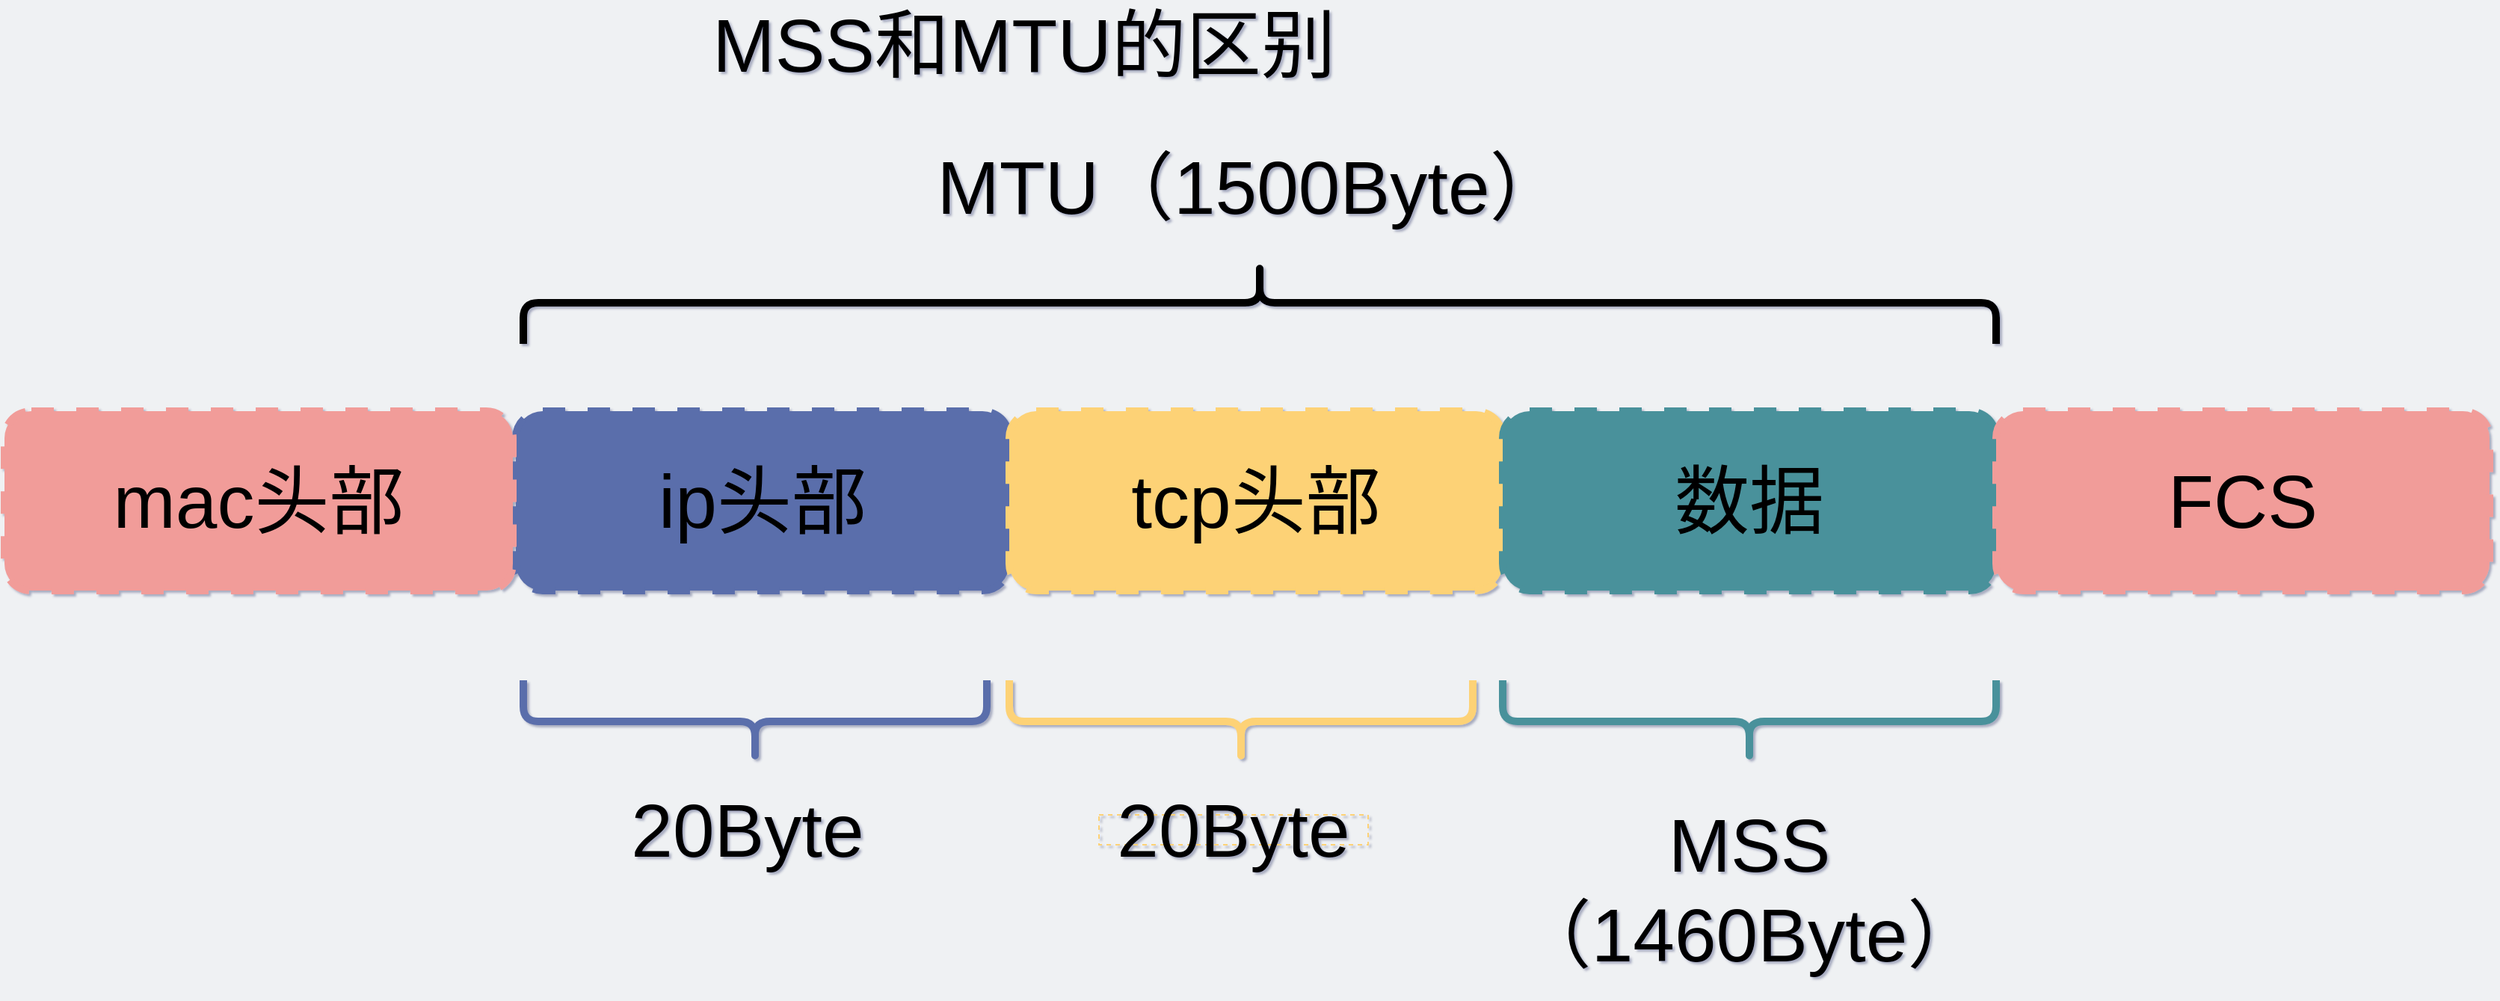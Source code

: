 <mxfile version="20.6.0" type="github">
  <diagram id="3228e29e-7158-1315-38df-8450db1d8a1d" name="Page-1">
    <mxGraphModel dx="1448" dy="1775" grid="0" gridSize="10" guides="1" tooltips="1" connect="1" arrows="1" fold="1" page="1" pageScale="1" pageWidth="1500" pageHeight="800" background="#eff1f3" math="0" shadow="1">
      <root>
        <mxCell id="0" />
        <mxCell id="1" parent="0" />
        <mxCell id="7JEHl0EdUxoz4Z7pDytS-9" value="&lt;font style=&quot;font-size: 50px&quot;&gt;ip头部&lt;/font&gt;" style="rounded=1;whiteSpace=wrap;html=1;strokeColor=#5A6EAB;fillColor=#5A6EAB;dashed=1;strokeWidth=5;" parent="1" vertex="1">
          <mxGeometry x="1002" y="355" width="330" height="120" as="geometry" />
        </mxCell>
        <mxCell id="7JEHl0EdUxoz4Z7pDytS-19" value="&lt;font style=&quot;font-size: 50px&quot;&gt;mac头部&lt;/font&gt;" style="rounded=1;whiteSpace=wrap;html=1;fillColor=#F19C99;dashed=1;strokeWidth=5;strokeColor=#F19C99;" parent="1" vertex="1">
          <mxGeometry x="660" y="355" width="340" height="120" as="geometry" />
        </mxCell>
        <mxCell id="7JEHl0EdUxoz4Z7pDytS-20" value="&lt;font style=&quot;font-size: 50px&quot;&gt;MSS和MTU的区别&lt;/font&gt;" style="text;html=1;strokeColor=none;fillColor=none;align=center;verticalAlign=middle;whiteSpace=wrap;rounded=0;" parent="1" vertex="1">
          <mxGeometry x="1112" y="100" width="460" height="20" as="geometry" />
        </mxCell>
        <mxCell id="tF05Ronlh-qizBjIyaqp-3" value="&lt;span style=&quot;font-size: 50px&quot;&gt;tcp头部&lt;/span&gt;" style="rounded=1;whiteSpace=wrap;html=1;strokeColor=#FDD276;fillColor=#FDD276;dashed=1;strokeWidth=5;" parent="1" vertex="1">
          <mxGeometry x="1332" y="355" width="330" height="120" as="geometry" />
        </mxCell>
        <mxCell id="tF05Ronlh-qizBjIyaqp-4" value="&lt;span style=&quot;font-size: 50px&quot;&gt;数据&lt;/span&gt;" style="rounded=1;whiteSpace=wrap;html=1;fillColor=#4A919B;strokeColor=#4A919B;dashed=1;strokeWidth=5;" parent="1" vertex="1">
          <mxGeometry x="1662" y="355" width="330" height="120" as="geometry" />
        </mxCell>
        <mxCell id="tF05Ronlh-qizBjIyaqp-5" value="" style="shape=curlyBracket;whiteSpace=wrap;html=1;rounded=1;fillColor=#F19C99;direction=north;strokeWidth=5;strokeColor=#4A919B;" parent="1" vertex="1">
          <mxGeometry x="1662" y="535" width="330" height="55" as="geometry" />
        </mxCell>
        <mxCell id="tF05Ronlh-qizBjIyaqp-6" value="" style="shape=curlyBracket;whiteSpace=wrap;html=1;rounded=1;fillColor=#F19C99;direction=south;strokeWidth=5;" parent="1" vertex="1">
          <mxGeometry x="1007" y="255" width="985" height="55" as="geometry" />
        </mxCell>
        <mxCell id="tF05Ronlh-qizBjIyaqp-7" value="&lt;span style=&quot;font-size: 50px&quot;&gt;FCS&lt;/span&gt;" style="rounded=1;whiteSpace=wrap;html=1;fillColor=#F19C99;strokeColor=#F19C99;dashed=1;strokeWidth=5;" parent="1" vertex="1">
          <mxGeometry x="1992" y="355" width="330" height="120" as="geometry" />
        </mxCell>
        <mxCell id="tF05Ronlh-qizBjIyaqp-8" value="&lt;font style=&quot;font-size: 50px&quot;&gt;MTU（1500Byte）&lt;br&gt;&lt;/font&gt;" style="text;html=1;strokeColor=none;fillColor=none;align=center;verticalAlign=middle;whiteSpace=wrap;rounded=0;dashed=1;" parent="1" vertex="1">
          <mxGeometry x="1202" y="195" width="582.5" height="20" as="geometry" />
        </mxCell>
        <mxCell id="tF05Ronlh-qizBjIyaqp-10" value="&lt;font style=&quot;font-size: 50px&quot;&gt;MSS（1460Byte）&lt;br&gt;&lt;/font&gt;" style="text;html=1;strokeColor=none;fillColor=none;align=center;verticalAlign=middle;whiteSpace=wrap;rounded=0;dashed=1;" parent="1" vertex="1">
          <mxGeometry x="1707" y="605" width="240" height="140" as="geometry" />
        </mxCell>
        <mxCell id="tF05Ronlh-qizBjIyaqp-13" value="" style="shape=curlyBracket;whiteSpace=wrap;html=1;rounded=1;fillColor=#F19C99;direction=north;strokeWidth=5;strokeColor=#FDD276;" parent="1" vertex="1">
          <mxGeometry x="1332" y="535" width="310" height="55" as="geometry" />
        </mxCell>
        <mxCell id="tF05Ronlh-qizBjIyaqp-14" value="&lt;font style=&quot;font-size: 50px&quot;&gt;20Byte&lt;br&gt;&lt;/font&gt;" style="text;html=1;fillColor=none;align=center;verticalAlign=middle;whiteSpace=wrap;rounded=0;dashed=1;strokeColor=#FDD276;" parent="1" vertex="1">
          <mxGeometry x="1392" y="625" width="180" height="20" as="geometry" />
        </mxCell>
        <mxCell id="tF05Ronlh-qizBjIyaqp-15" value="" style="shape=curlyBracket;whiteSpace=wrap;html=1;rounded=1;fillColor=#F19C99;direction=north;strokeWidth=5;fontColor=#5A6EAB;strokeColor=#5A6EAB;" parent="1" vertex="1">
          <mxGeometry x="1007" y="535" width="310" height="55" as="geometry" />
        </mxCell>
        <mxCell id="tF05Ronlh-qizBjIyaqp-16" value="&lt;font style=&quot;font-size: 50px&quot;&gt;20Byte&lt;br&gt;&lt;/font&gt;" style="text;html=1;strokeColor=none;fillColor=none;align=center;verticalAlign=middle;whiteSpace=wrap;rounded=0;dashed=1;" parent="1" vertex="1">
          <mxGeometry x="1067" y="625" width="180" height="20" as="geometry" />
        </mxCell>
      </root>
    </mxGraphModel>
  </diagram>
</mxfile>
